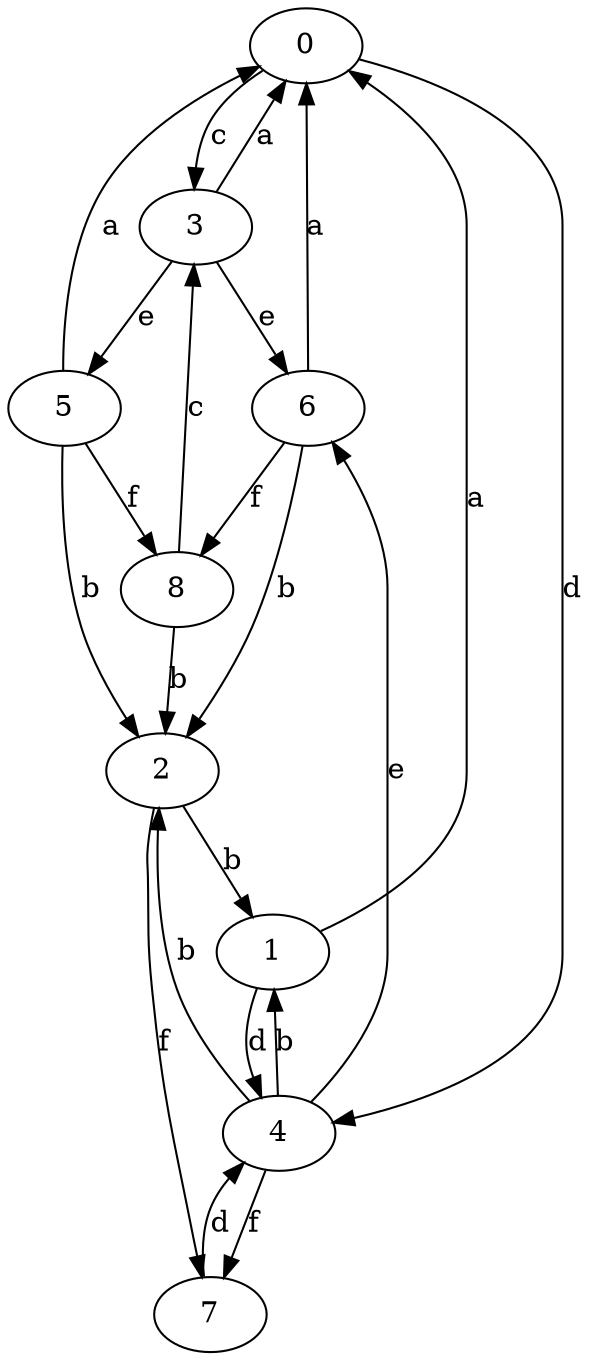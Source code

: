 strict digraph  {
0;
1;
2;
3;
4;
5;
6;
7;
8;
0 -> 3  [label=c];
0 -> 4  [label=d];
1 -> 0  [label=a];
1 -> 4  [label=d];
2 -> 1  [label=b];
2 -> 7  [label=f];
3 -> 0  [label=a];
3 -> 5  [label=e];
3 -> 6  [label=e];
4 -> 1  [label=b];
4 -> 2  [label=b];
4 -> 6  [label=e];
4 -> 7  [label=f];
5 -> 0  [label=a];
5 -> 2  [label=b];
5 -> 8  [label=f];
6 -> 0  [label=a];
6 -> 2  [label=b];
6 -> 8  [label=f];
7 -> 4  [label=d];
8 -> 2  [label=b];
8 -> 3  [label=c];
}
